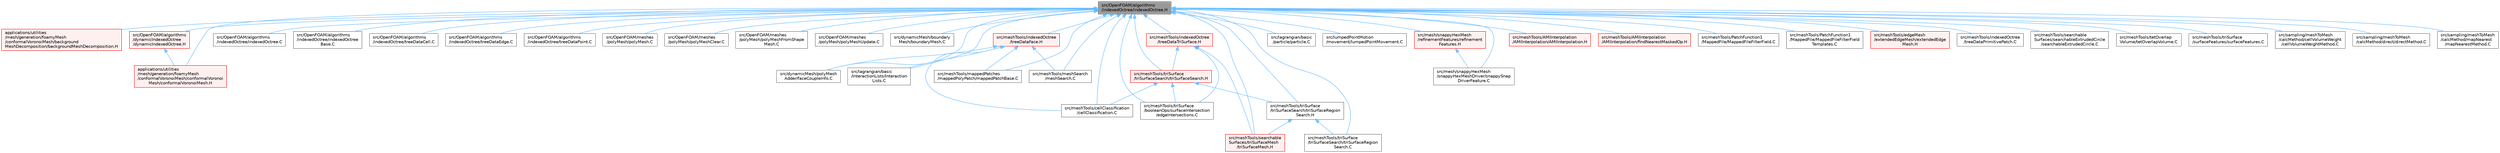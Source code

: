 digraph "src/OpenFOAM/algorithms/indexedOctree/indexedOctree.H"
{
 // LATEX_PDF_SIZE
  bgcolor="transparent";
  edge [fontname=Helvetica,fontsize=10,labelfontname=Helvetica,labelfontsize=10];
  node [fontname=Helvetica,fontsize=10,shape=box,height=0.2,width=0.4];
  Node1 [id="Node000001",label="src/OpenFOAM/algorithms\l/indexedOctree/indexedOctree.H",height=0.2,width=0.4,color="gray40", fillcolor="grey60", style="filled", fontcolor="black",tooltip=" "];
  Node1 -> Node2 [id="edge1_Node000001_Node000002",dir="back",color="steelblue1",style="solid",tooltip=" "];
  Node2 [id="Node000002",label="applications/utilities\l/mesh/generation/foamyMesh\l/conformalVoronoiMesh/background\lMeshDecomposition/backgroundMeshDecomposition.H",height=0.2,width=0.4,color="red", fillcolor="#FFF0F0", style="filled",URL="$backgroundMeshDecomposition_8H.html",tooltip=" "];
  Node1 -> Node7 [id="edge2_Node000001_Node000007",dir="back",color="steelblue1",style="solid",tooltip=" "];
  Node7 [id="Node000007",label="applications/utilities\l/mesh/generation/foamyMesh\l/conformalVoronoiMesh/conformalVoronoi\lMesh/conformalVoronoiMesh.H",height=0.2,width=0.4,color="red", fillcolor="#FFF0F0", style="filled",URL="$conformalVoronoiMesh_8H.html",tooltip=" "];
  Node1 -> Node23 [id="edge3_Node000001_Node000023",dir="back",color="steelblue1",style="solid",tooltip=" "];
  Node23 [id="Node000023",label="src/OpenFOAM/algorithms\l/dynamicIndexedOctree\l/dynamicIndexedOctree.H",height=0.2,width=0.4,color="red", fillcolor="#FFF0F0", style="filled",URL="$dynamicIndexedOctree_8H.html",tooltip=" "];
  Node23 -> Node7 [id="edge4_Node000023_Node000007",dir="back",color="steelblue1",style="solid",tooltip=" "];
  Node1 -> Node27 [id="edge5_Node000001_Node000027",dir="back",color="steelblue1",style="solid",tooltip=" "];
  Node27 [id="Node000027",label="src/OpenFOAM/algorithms\l/indexedOctree/indexedOctree.C",height=0.2,width=0.4,color="grey40", fillcolor="white", style="filled",URL="$indexedOctree_8C.html",tooltip=" "];
  Node1 -> Node28 [id="edge6_Node000001_Node000028",dir="back",color="steelblue1",style="solid",tooltip=" "];
  Node28 [id="Node000028",label="src/OpenFOAM/algorithms\l/indexedOctree/indexedOctree\lBase.C",height=0.2,width=0.4,color="grey40", fillcolor="white", style="filled",URL="$indexedOctreeBase_8C.html",tooltip=" "];
  Node1 -> Node29 [id="edge7_Node000001_Node000029",dir="back",color="steelblue1",style="solid",tooltip=" "];
  Node29 [id="Node000029",label="src/OpenFOAM/algorithms\l/indexedOctree/treeDataCell.C",height=0.2,width=0.4,color="grey40", fillcolor="white", style="filled",URL="$treeDataCell_8C.html",tooltip=" "];
  Node1 -> Node30 [id="edge8_Node000001_Node000030",dir="back",color="steelblue1",style="solid",tooltip=" "];
  Node30 [id="Node000030",label="src/OpenFOAM/algorithms\l/indexedOctree/treeDataEdge.C",height=0.2,width=0.4,color="grey40", fillcolor="white", style="filled",URL="$treeDataEdge_8C.html",tooltip=" "];
  Node1 -> Node31 [id="edge9_Node000001_Node000031",dir="back",color="steelblue1",style="solid",tooltip=" "];
  Node31 [id="Node000031",label="src/OpenFOAM/algorithms\l/indexedOctree/treeDataPoint.C",height=0.2,width=0.4,color="grey40", fillcolor="white", style="filled",URL="$treeDataPoint_8C.html",tooltip=" "];
  Node1 -> Node32 [id="edge10_Node000001_Node000032",dir="back",color="steelblue1",style="solid",tooltip=" "];
  Node32 [id="Node000032",label="src/OpenFOAM/meshes\l/polyMesh/polyMesh.C",height=0.2,width=0.4,color="grey40", fillcolor="white", style="filled",URL="$polyMesh_8C.html",tooltip=" "];
  Node1 -> Node33 [id="edge11_Node000001_Node000033",dir="back",color="steelblue1",style="solid",tooltip=" "];
  Node33 [id="Node000033",label="src/OpenFOAM/meshes\l/polyMesh/polyMeshClear.C",height=0.2,width=0.4,color="grey40", fillcolor="white", style="filled",URL="$polyMeshClear_8C.html",tooltip=" "];
  Node1 -> Node34 [id="edge12_Node000001_Node000034",dir="back",color="steelblue1",style="solid",tooltip=" "];
  Node34 [id="Node000034",label="src/OpenFOAM/meshes\l/polyMesh/polyMeshFromShape\lMesh.C",height=0.2,width=0.4,color="grey40", fillcolor="white", style="filled",URL="$polyMeshFromShapeMesh_8C.html",tooltip=" "];
  Node1 -> Node35 [id="edge13_Node000001_Node000035",dir="back",color="steelblue1",style="solid",tooltip=" "];
  Node35 [id="Node000035",label="src/OpenFOAM/meshes\l/polyMesh/polyMeshUpdate.C",height=0.2,width=0.4,color="grey40", fillcolor="white", style="filled",URL="$polyMeshUpdate_8C.html",tooltip="Update the polyMesh corresponding to the given map."];
  Node1 -> Node36 [id="edge14_Node000001_Node000036",dir="back",color="steelblue1",style="solid",tooltip=" "];
  Node36 [id="Node000036",label="src/dynamicMesh/boundary\lMesh/boundaryMesh.C",height=0.2,width=0.4,color="grey40", fillcolor="white", style="filled",URL="$boundaryMesh_8C.html",tooltip=" "];
  Node1 -> Node37 [id="edge15_Node000001_Node000037",dir="back",color="steelblue1",style="solid",tooltip=" "];
  Node37 [id="Node000037",label="src/dynamicMesh/polyMesh\lAdder/faceCoupleInfo.C",height=0.2,width=0.4,color="grey40", fillcolor="white", style="filled",URL="$faceCoupleInfo_8C.html",tooltip=" "];
  Node1 -> Node38 [id="edge16_Node000001_Node000038",dir="back",color="steelblue1",style="solid",tooltip=" "];
  Node38 [id="Node000038",label="src/lagrangian/basic\l/InteractionLists/Interaction\lLists.C",height=0.2,width=0.4,color="grey40", fillcolor="white", style="filled",URL="$InteractionLists_8C.html",tooltip=" "];
  Node1 -> Node39 [id="edge17_Node000001_Node000039",dir="back",color="steelblue1",style="solid",tooltip=" "];
  Node39 [id="Node000039",label="src/lagrangian/basic\l/particle/particle.C",height=0.2,width=0.4,color="grey40", fillcolor="white", style="filled",URL="$particle_8C.html",tooltip=" "];
  Node1 -> Node40 [id="edge18_Node000001_Node000040",dir="back",color="steelblue1",style="solid",tooltip=" "];
  Node40 [id="Node000040",label="src/lumpedPointMotion\l/movement/lumpedPointMovement.C",height=0.2,width=0.4,color="grey40", fillcolor="white", style="filled",URL="$src_2lumpedPointMotion_2movement_2lumpedPointMovement_8C.html",tooltip=" "];
  Node1 -> Node41 [id="edge19_Node000001_Node000041",dir="back",color="steelblue1",style="solid",tooltip=" "];
  Node41 [id="Node000041",label="src/mesh/snappyHexMesh\l/refinementFeatures/refinement\lFeatures.H",height=0.2,width=0.4,color="red", fillcolor="#FFF0F0", style="filled",URL="$refinementFeatures_8H.html",tooltip=" "];
  Node41 -> Node48 [id="edge20_Node000041_Node000048",dir="back",color="steelblue1",style="solid",tooltip=" "];
  Node48 [id="Node000048",label="src/mesh/snappyHexMesh\l/snappyHexMeshDriver/snappySnap\lDriverFeature.C",height=0.2,width=0.4,color="grey40", fillcolor="white", style="filled",URL="$snappySnapDriverFeature_8C.html",tooltip=" "];
  Node1 -> Node48 [id="edge21_Node000001_Node000048",dir="back",color="steelblue1",style="solid",tooltip=" "];
  Node1 -> Node50 [id="edge22_Node000001_Node000050",dir="back",color="steelblue1",style="solid",tooltip=" "];
  Node50 [id="Node000050",label="src/meshTools/AMIInterpolation\l/AMIInterpolation/AMIInterpolation.H",height=0.2,width=0.4,color="red", fillcolor="#FFF0F0", style="filled",URL="$AMIInterpolation_8H.html",tooltip=" "];
  Node1 -> Node303 [id="edge23_Node000001_Node000303",dir="back",color="steelblue1",style="solid",tooltip=" "];
  Node303 [id="Node000303",label="src/meshTools/AMIInterpolation\l/AMIInterpolation/findNearestMaskedOp.H",height=0.2,width=0.4,color="red", fillcolor="#FFF0F0", style="filled",URL="$findNearestMaskedOp_8H.html",tooltip=" "];
  Node1 -> Node304 [id="edge24_Node000001_Node000304",dir="back",color="steelblue1",style="solid",tooltip=" "];
  Node304 [id="Node000304",label="src/meshTools/PatchFunction1\l/MappedFile/MappedFileFilterField.C",height=0.2,width=0.4,color="grey40", fillcolor="white", style="filled",URL="$MappedFileFilterField_8C.html",tooltip=" "];
  Node1 -> Node305 [id="edge25_Node000001_Node000305",dir="back",color="steelblue1",style="solid",tooltip=" "];
  Node305 [id="Node000305",label="src/meshTools/PatchFunction1\l/MappedFile/MappedFileFilterField\lTemplates.C",height=0.2,width=0.4,color="grey40", fillcolor="white", style="filled",URL="$MappedFileFilterFieldTemplates_8C.html",tooltip=" "];
  Node1 -> Node306 [id="edge26_Node000001_Node000306",dir="back",color="steelblue1",style="solid",tooltip=" "];
  Node306 [id="Node000306",label="src/meshTools/cellClassification\l/cellClassification.C",height=0.2,width=0.4,color="grey40", fillcolor="white", style="filled",URL="$cellClassification_8C.html",tooltip=" "];
  Node1 -> Node307 [id="edge27_Node000001_Node000307",dir="back",color="steelblue1",style="solid",tooltip=" "];
  Node307 [id="Node000307",label="src/meshTools/edgeMesh\l/extendedEdgeMesh/extendedEdge\lMesh.H",height=0.2,width=0.4,color="red", fillcolor="#FFF0F0", style="filled",URL="$extendedEdgeMesh_8H.html",tooltip=" "];
  Node1 -> Node331 [id="edge28_Node000001_Node000331",dir="back",color="steelblue1",style="solid",tooltip=" "];
  Node331 [id="Node000331",label="src/meshTools/indexedOctree\l/treeDataFace.H",height=0.2,width=0.4,color="red", fillcolor="#FFF0F0", style="filled",URL="$treeDataFace_8H.html",tooltip=" "];
  Node331 -> Node37 [id="edge29_Node000331_Node000037",dir="back",color="steelblue1",style="solid",tooltip=" "];
  Node331 -> Node38 [id="edge30_Node000331_Node000038",dir="back",color="steelblue1",style="solid",tooltip=" "];
  Node331 -> Node306 [id="edge31_Node000331_Node000306",dir="back",color="steelblue1",style="solid",tooltip=" "];
  Node331 -> Node162 [id="edge32_Node000331_Node000162",dir="back",color="steelblue1",style="solid",tooltip=" "];
  Node162 [id="Node000162",label="src/meshTools/mappedPatches\l/mappedPolyPatch/mappedPatchBase.C",height=0.2,width=0.4,color="grey40", fillcolor="white", style="filled",URL="$mappedPatchBase_8C.html",tooltip=" "];
  Node331 -> Node333 [id="edge33_Node000331_Node000333",dir="back",color="steelblue1",style="solid",tooltip=" "];
  Node333 [id="Node000333",label="src/meshTools/meshSearch\l/meshSearch.C",height=0.2,width=0.4,color="grey40", fillcolor="white", style="filled",URL="$meshSearch_8C.html",tooltip=" "];
  Node1 -> Node336 [id="edge34_Node000001_Node000336",dir="back",color="steelblue1",style="solid",tooltip=" "];
  Node336 [id="Node000336",label="src/meshTools/indexedOctree\l/treeDataPrimitivePatch.C",height=0.2,width=0.4,color="grey40", fillcolor="white", style="filled",URL="$treeDataPrimitivePatch_8C.html",tooltip=" "];
  Node1 -> Node337 [id="edge35_Node000001_Node000337",dir="back",color="steelblue1",style="solid",tooltip=" "];
  Node337 [id="Node000337",label="src/meshTools/indexedOctree\l/treeDataTriSurface.H",height=0.2,width=0.4,color="red", fillcolor="#FFF0F0", style="filled",URL="$treeDataTriSurface_8H.html",tooltip=" "];
  Node337 -> Node339 [id="edge36_Node000337_Node000339",dir="back",color="steelblue1",style="solid",tooltip=" "];
  Node339 [id="Node000339",label="src/meshTools/searchable\lSurfaces/triSurfaceMesh\l/triSurfaceMesh.H",height=0.2,width=0.4,color="red", fillcolor="#FFF0F0", style="filled",URL="$triSurfaceMesh_8H.html",tooltip=" "];
  Node337 -> Node369 [id="edge37_Node000337_Node000369",dir="back",color="steelblue1",style="solid",tooltip=" "];
  Node369 [id="Node000369",label="src/meshTools/triSurface\l/booleanOps/surfaceIntersection\l/edgeIntersections.C",height=0.2,width=0.4,color="grey40", fillcolor="white", style="filled",URL="$edgeIntersections_8C.html",tooltip=" "];
  Node337 -> Node370 [id="edge38_Node000337_Node000370",dir="back",color="steelblue1",style="solid",tooltip=" "];
  Node370 [id="Node000370",label="src/meshTools/triSurface\l/triSurfaceSearch/triSurfaceSearch.H",height=0.2,width=0.4,color="red", fillcolor="#FFF0F0", style="filled",URL="$triSurfaceSearch_8H.html",tooltip=" "];
  Node370 -> Node306 [id="edge39_Node000370_Node000306",dir="back",color="steelblue1",style="solid",tooltip=" "];
  Node370 -> Node369 [id="edge40_Node000370_Node000369",dir="back",color="steelblue1",style="solid",tooltip=" "];
  Node370 -> Node380 [id="edge41_Node000370_Node000380",dir="back",color="steelblue1",style="solid",tooltip=" "];
  Node380 [id="Node000380",label="src/meshTools/triSurface\l/triSurfaceSearch/triSurfaceRegion\lSearch.H",height=0.2,width=0.4,color="grey40", fillcolor="white", style="filled",URL="$triSurfaceRegionSearch_8H.html",tooltip=" "];
  Node380 -> Node339 [id="edge42_Node000380_Node000339",dir="back",color="steelblue1",style="solid",tooltip=" "];
  Node380 -> Node381 [id="edge43_Node000380_Node000381",dir="back",color="steelblue1",style="solid",tooltip=" "];
  Node381 [id="Node000381",label="src/meshTools/triSurface\l/triSurfaceSearch/triSurfaceRegion\lSearch.C",height=0.2,width=0.4,color="grey40", fillcolor="white", style="filled",URL="$triSurfaceRegionSearch_8C.html",tooltip=" "];
  Node1 -> Node162 [id="edge44_Node000001_Node000162",dir="back",color="steelblue1",style="solid",tooltip=" "];
  Node1 -> Node333 [id="edge45_Node000001_Node000333",dir="back",color="steelblue1",style="solid",tooltip=" "];
  Node1 -> Node383 [id="edge46_Node000001_Node000383",dir="back",color="steelblue1",style="solid",tooltip=" "];
  Node383 [id="Node000383",label="src/meshTools/searchable\lSurfaces/searchableExtrudedCircle\l/searchableExtrudedCircle.C",height=0.2,width=0.4,color="grey40", fillcolor="white", style="filled",URL="$searchableExtrudedCircle_8C.html",tooltip=" "];
  Node1 -> Node339 [id="edge47_Node000001_Node000339",dir="back",color="steelblue1",style="solid",tooltip=" "];
  Node1 -> Node384 [id="edge48_Node000001_Node000384",dir="back",color="steelblue1",style="solid",tooltip=" "];
  Node384 [id="Node000384",label="src/meshTools/tetOverlap\lVolume/tetOverlapVolume.C",height=0.2,width=0.4,color="grey40", fillcolor="white", style="filled",URL="$tetOverlapVolume_8C.html",tooltip=" "];
  Node1 -> Node369 [id="edge49_Node000001_Node000369",dir="back",color="steelblue1",style="solid",tooltip=" "];
  Node1 -> Node385 [id="edge50_Node000001_Node000385",dir="back",color="steelblue1",style="solid",tooltip=" "];
  Node385 [id="Node000385",label="src/meshTools/triSurface\l/surfaceFeatures/surfaceFeatures.C",height=0.2,width=0.4,color="grey40", fillcolor="white", style="filled",URL="$surfaceFeatures_8C.html",tooltip=" "];
  Node1 -> Node381 [id="edge51_Node000001_Node000381",dir="back",color="steelblue1",style="solid",tooltip=" "];
  Node1 -> Node380 [id="edge52_Node000001_Node000380",dir="back",color="steelblue1",style="solid",tooltip=" "];
  Node1 -> Node370 [id="edge53_Node000001_Node000370",dir="back",color="steelblue1",style="solid",tooltip=" "];
  Node1 -> Node386 [id="edge54_Node000001_Node000386",dir="back",color="steelblue1",style="solid",tooltip=" "];
  Node386 [id="Node000386",label="src/sampling/meshToMesh\l/calcMethod/cellVolumeWeight\l/cellVolumeWeightMethod.C",height=0.2,width=0.4,color="grey40", fillcolor="white", style="filled",URL="$cellVolumeWeightMethod_8C.html",tooltip=" "];
  Node1 -> Node387 [id="edge55_Node000001_Node000387",dir="back",color="steelblue1",style="solid",tooltip=" "];
  Node387 [id="Node000387",label="src/sampling/meshToMesh\l/calcMethod/direct/directMethod.C",height=0.2,width=0.4,color="grey40", fillcolor="white", style="filled",URL="$directMethod_8C.html",tooltip=" "];
  Node1 -> Node388 [id="edge56_Node000001_Node000388",dir="back",color="steelblue1",style="solid",tooltip=" "];
  Node388 [id="Node000388",label="src/sampling/meshToMesh\l/calcMethod/mapNearest\l/mapNearestMethod.C",height=0.2,width=0.4,color="grey40", fillcolor="white", style="filled",URL="$mapNearestMethod_8C.html",tooltip=" "];
}
